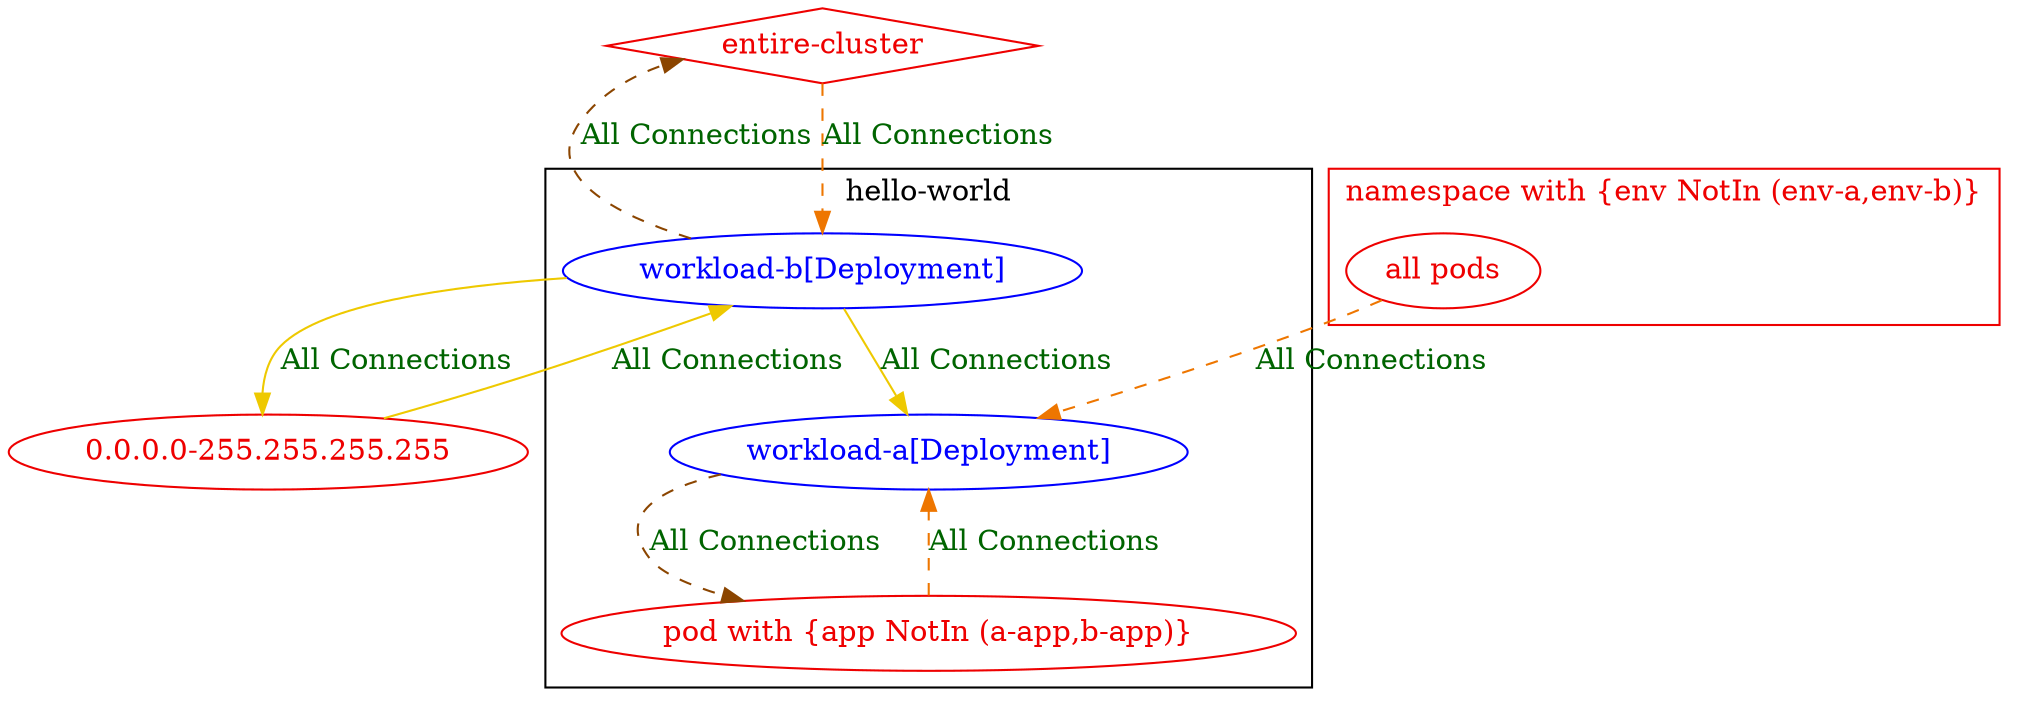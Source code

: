digraph {
	subgraph "cluster_hello_world" {
		color="black"
		fontcolor="black"
		"hello-world/workload-a[Deployment]" [label="workload-a[Deployment]" color="blue" fontcolor="blue"]
		"hello-world/workload-b[Deployment]" [label="workload-b[Deployment]" color="blue" fontcolor="blue"]
		"pod with {app NotIn (a-app,b-app)}_in_hello-world" [label="pod with {app NotIn (a-app,b-app)}" color="red2" fontcolor="red2"]
		label="hello-world"
	}
	subgraph "cluster_namespace with {env NotIn (env_a,env_b)}" {
		color="red2"
		fontcolor="red2"
		"all pods_in_namespace with {env NotIn (env-a,env-b)}" [label="all pods" color="red2" fontcolor="red2"]
		label="namespace with {env NotIn (env-a,env-b)}"
	}
	"0.0.0.0-255.255.255.255" [label="0.0.0.0-255.255.255.255" color="red2" fontcolor="red2"]
	"entire-cluster" [label="entire-cluster" color="red2" fontcolor="red2" shape=diamond]
	"0.0.0.0-255.255.255.255" -> "hello-world/workload-b[Deployment]" [label="All Connections" color="gold2" fontcolor="darkgreen"]
	"all pods_in_namespace with {env NotIn (env-a,env-b)}" -> "hello-world/workload-a[Deployment]" [label="All Connections" color="darkorange2" fontcolor="darkgreen" weight=1 style=dashed]
	"entire-cluster" -> "hello-world/workload-b[Deployment]" [label="All Connections" color="darkorange2" fontcolor="darkgreen" weight=1 style=dashed]
	"hello-world/workload-a[Deployment]" -> "pod with {app NotIn (a-app,b-app)}_in_hello-world" [label="All Connections" color="darkorange4" fontcolor="darkgreen" weight=0.5 style=dashed]
	"hello-world/workload-b[Deployment]" -> "0.0.0.0-255.255.255.255" [label="All Connections" color="gold2" fontcolor="darkgreen"]
	"hello-world/workload-b[Deployment]" -> "entire-cluster" [label="All Connections" color="darkorange4" fontcolor="darkgreen" weight=0.5 style=dashed]
	"hello-world/workload-b[Deployment]" -> "hello-world/workload-a[Deployment]" [label="All Connections" color="gold2" fontcolor="darkgreen"]
	"pod with {app NotIn (a-app,b-app)}_in_hello-world" -> "hello-world/workload-a[Deployment]" [label="All Connections" color="darkorange2" fontcolor="darkgreen" weight=1 style=dashed]
}